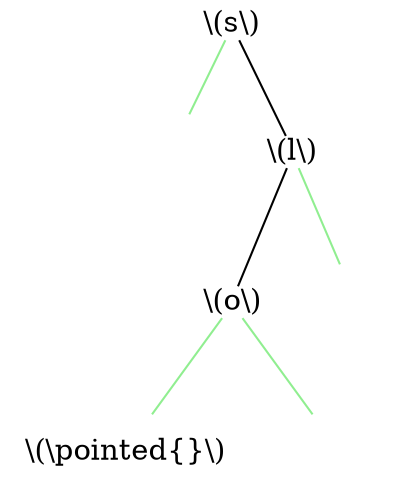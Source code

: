 graph {
	size="4,4"
	0 [label="\\(s\\)" shape=plain]
	1 [label="" shape=none]
	0 -- 1 [color=lightgreen]
	2 [label="\\(l\\)" shape=plain]
	0 -- 2
	3 [label="\\(o\\)" shape=plain]
	2 -- 3
	4 [label="\\(\\pointed{}\\)" shape=none]
	3 -- 4 [color=lightgreen]
	5 [label="" shape=none]
	3 -- 5 [color=lightgreen]
	6 [label="" shape=none]
	2 -- 6 [color=lightgreen]
}
